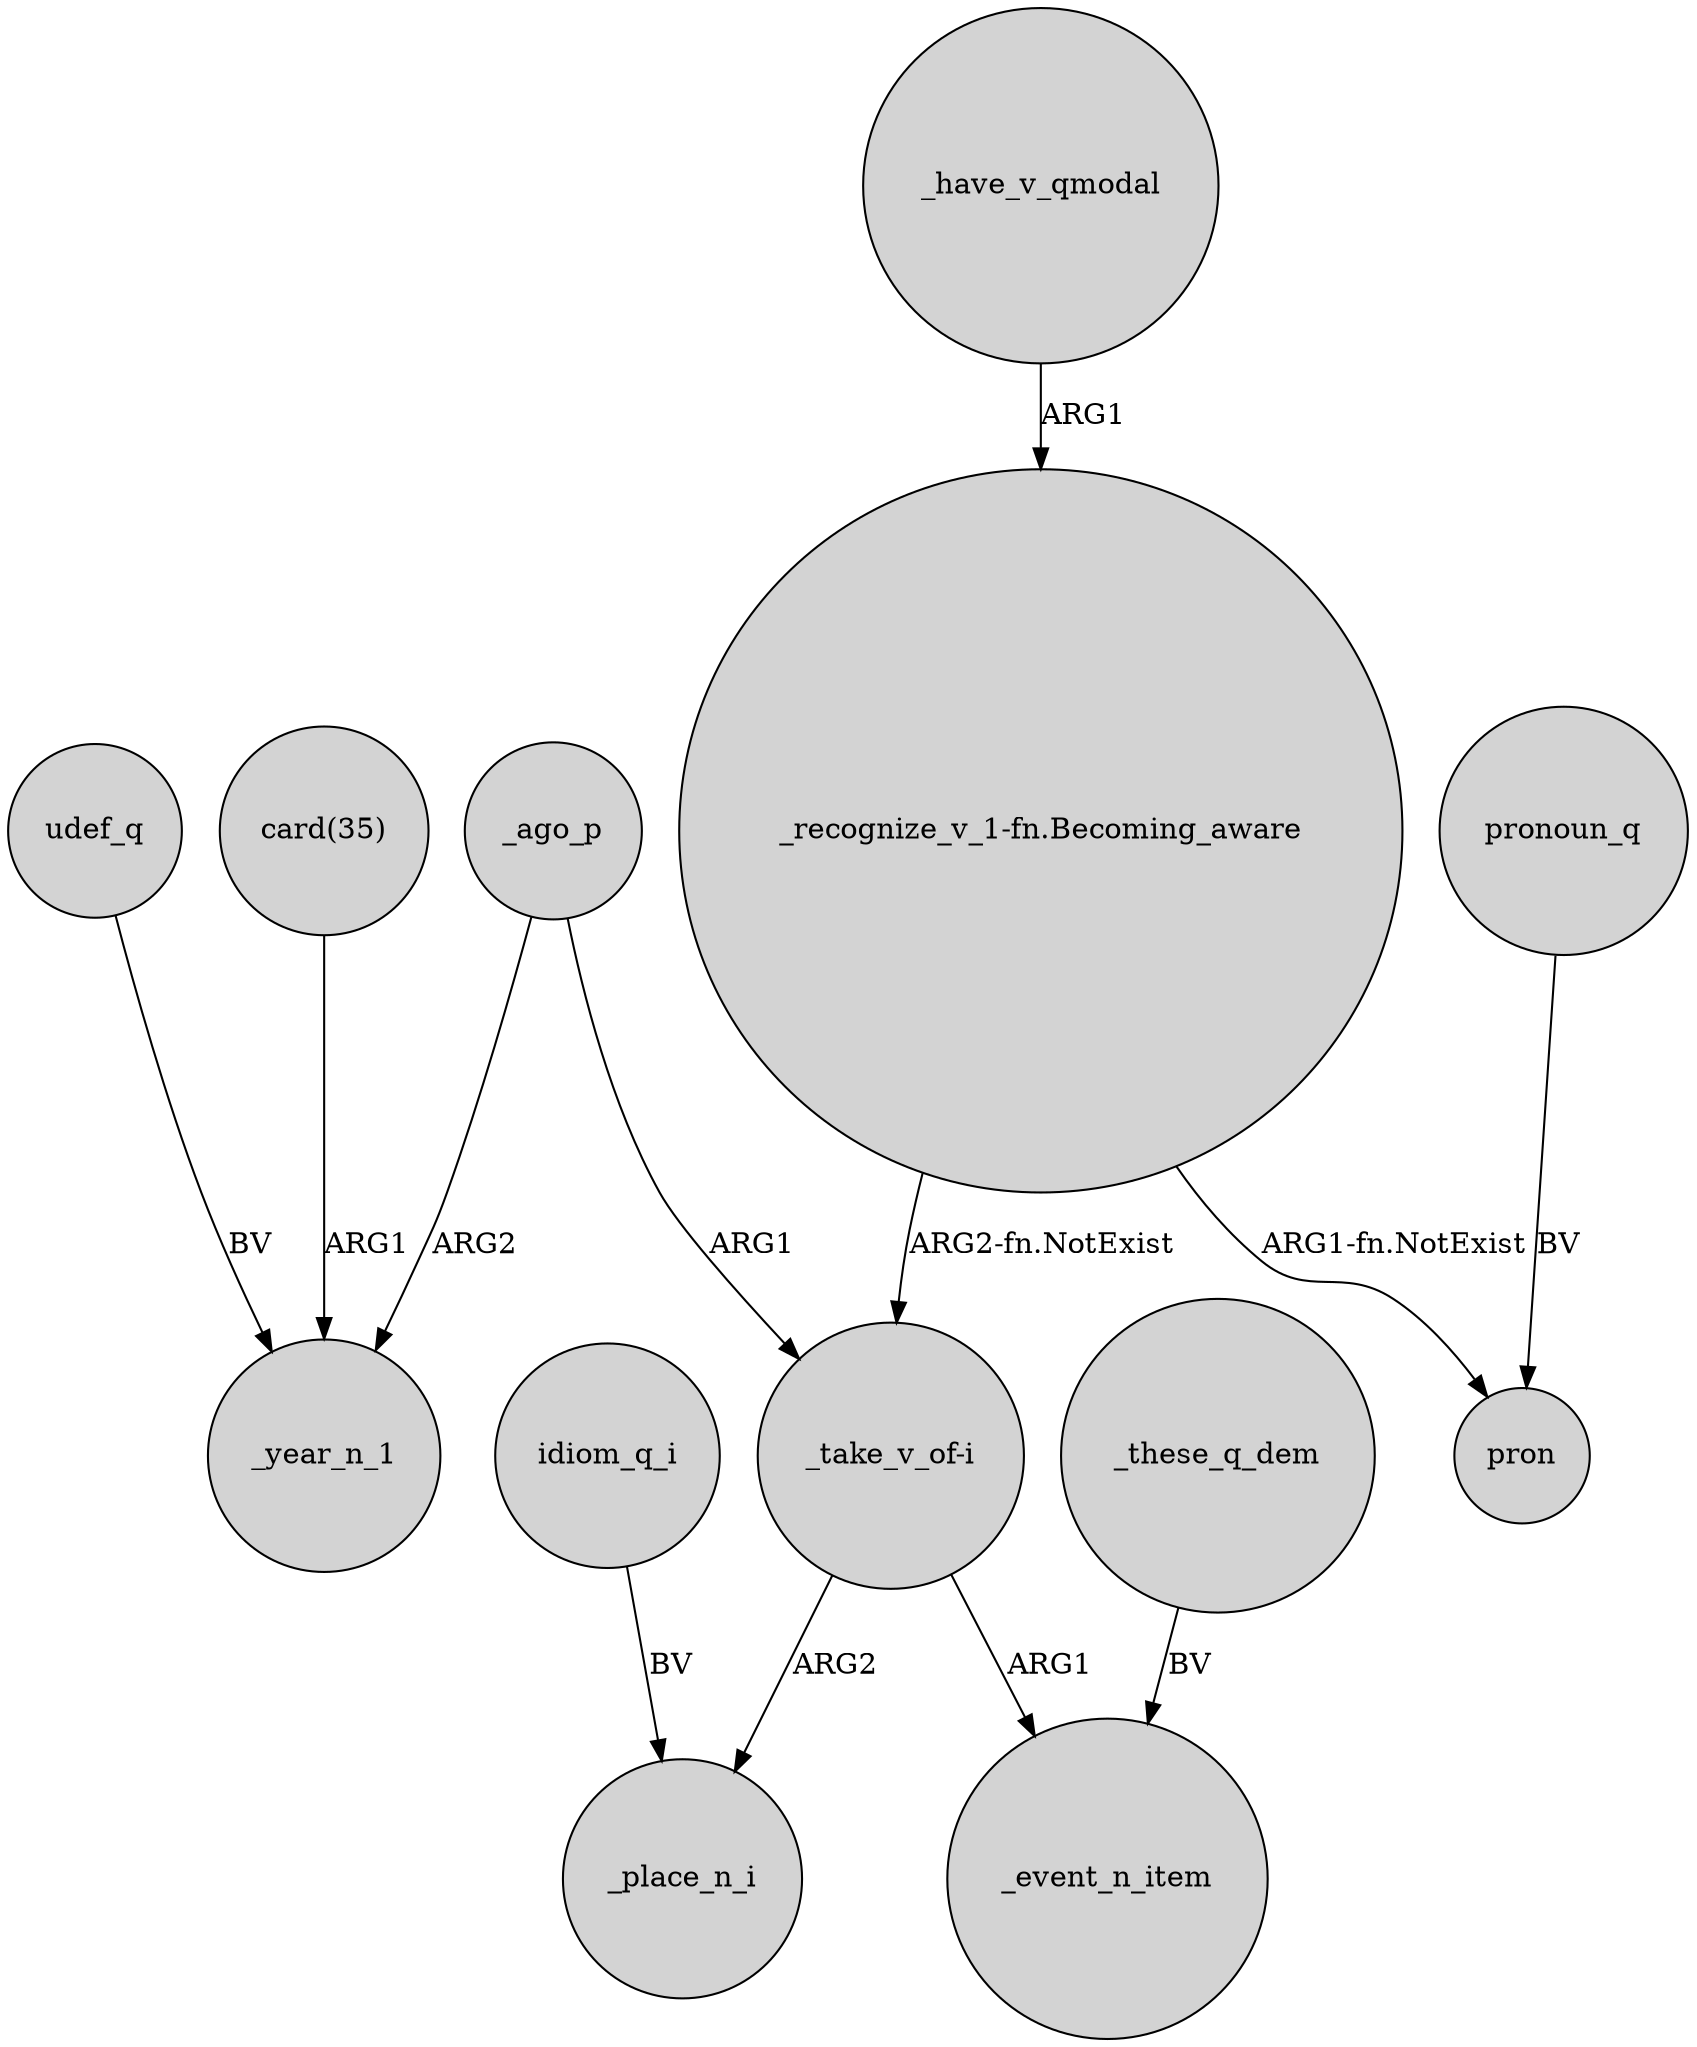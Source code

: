 digraph {
	node [shape=circle style=filled]
	_ago_p -> _year_n_1 [label=ARG2]
	"_take_v_of-i" -> _place_n_i [label=ARG2]
	idiom_q_i -> _place_n_i [label=BV]
	udef_q -> _year_n_1 [label=BV]
	_these_q_dem -> _event_n_item [label=BV]
	pronoun_q -> pron [label=BV]
	"_take_v_of-i" -> _event_n_item [label=ARG1]
	_have_v_qmodal -> "_recognize_v_1-fn.Becoming_aware" [label=ARG1]
	"_recognize_v_1-fn.Becoming_aware" -> pron [label="ARG1-fn.NotExist"]
	_ago_p -> "_take_v_of-i" [label=ARG1]
	"card(35)" -> _year_n_1 [label=ARG1]
	"_recognize_v_1-fn.Becoming_aware" -> "_take_v_of-i" [label="ARG2-fn.NotExist"]
}
